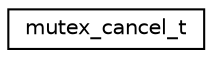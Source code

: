 digraph "Graphical Class Hierarchy"
{
 // LATEX_PDF_SIZE
  edge [fontname="Helvetica",fontsize="10",labelfontname="Helvetica",labelfontsize="10"];
  node [fontname="Helvetica",fontsize="10",shape=record];
  rankdir="LR";
  Node0 [label="mutex_cancel_t",height=0.2,width=0.4,color="black", fillcolor="white", style="filled",URL="$structmutex__cancel__t.html",tooltip="A cancellation structure for use with mutex_lock_cancelable and mutex_cancel."];
}
